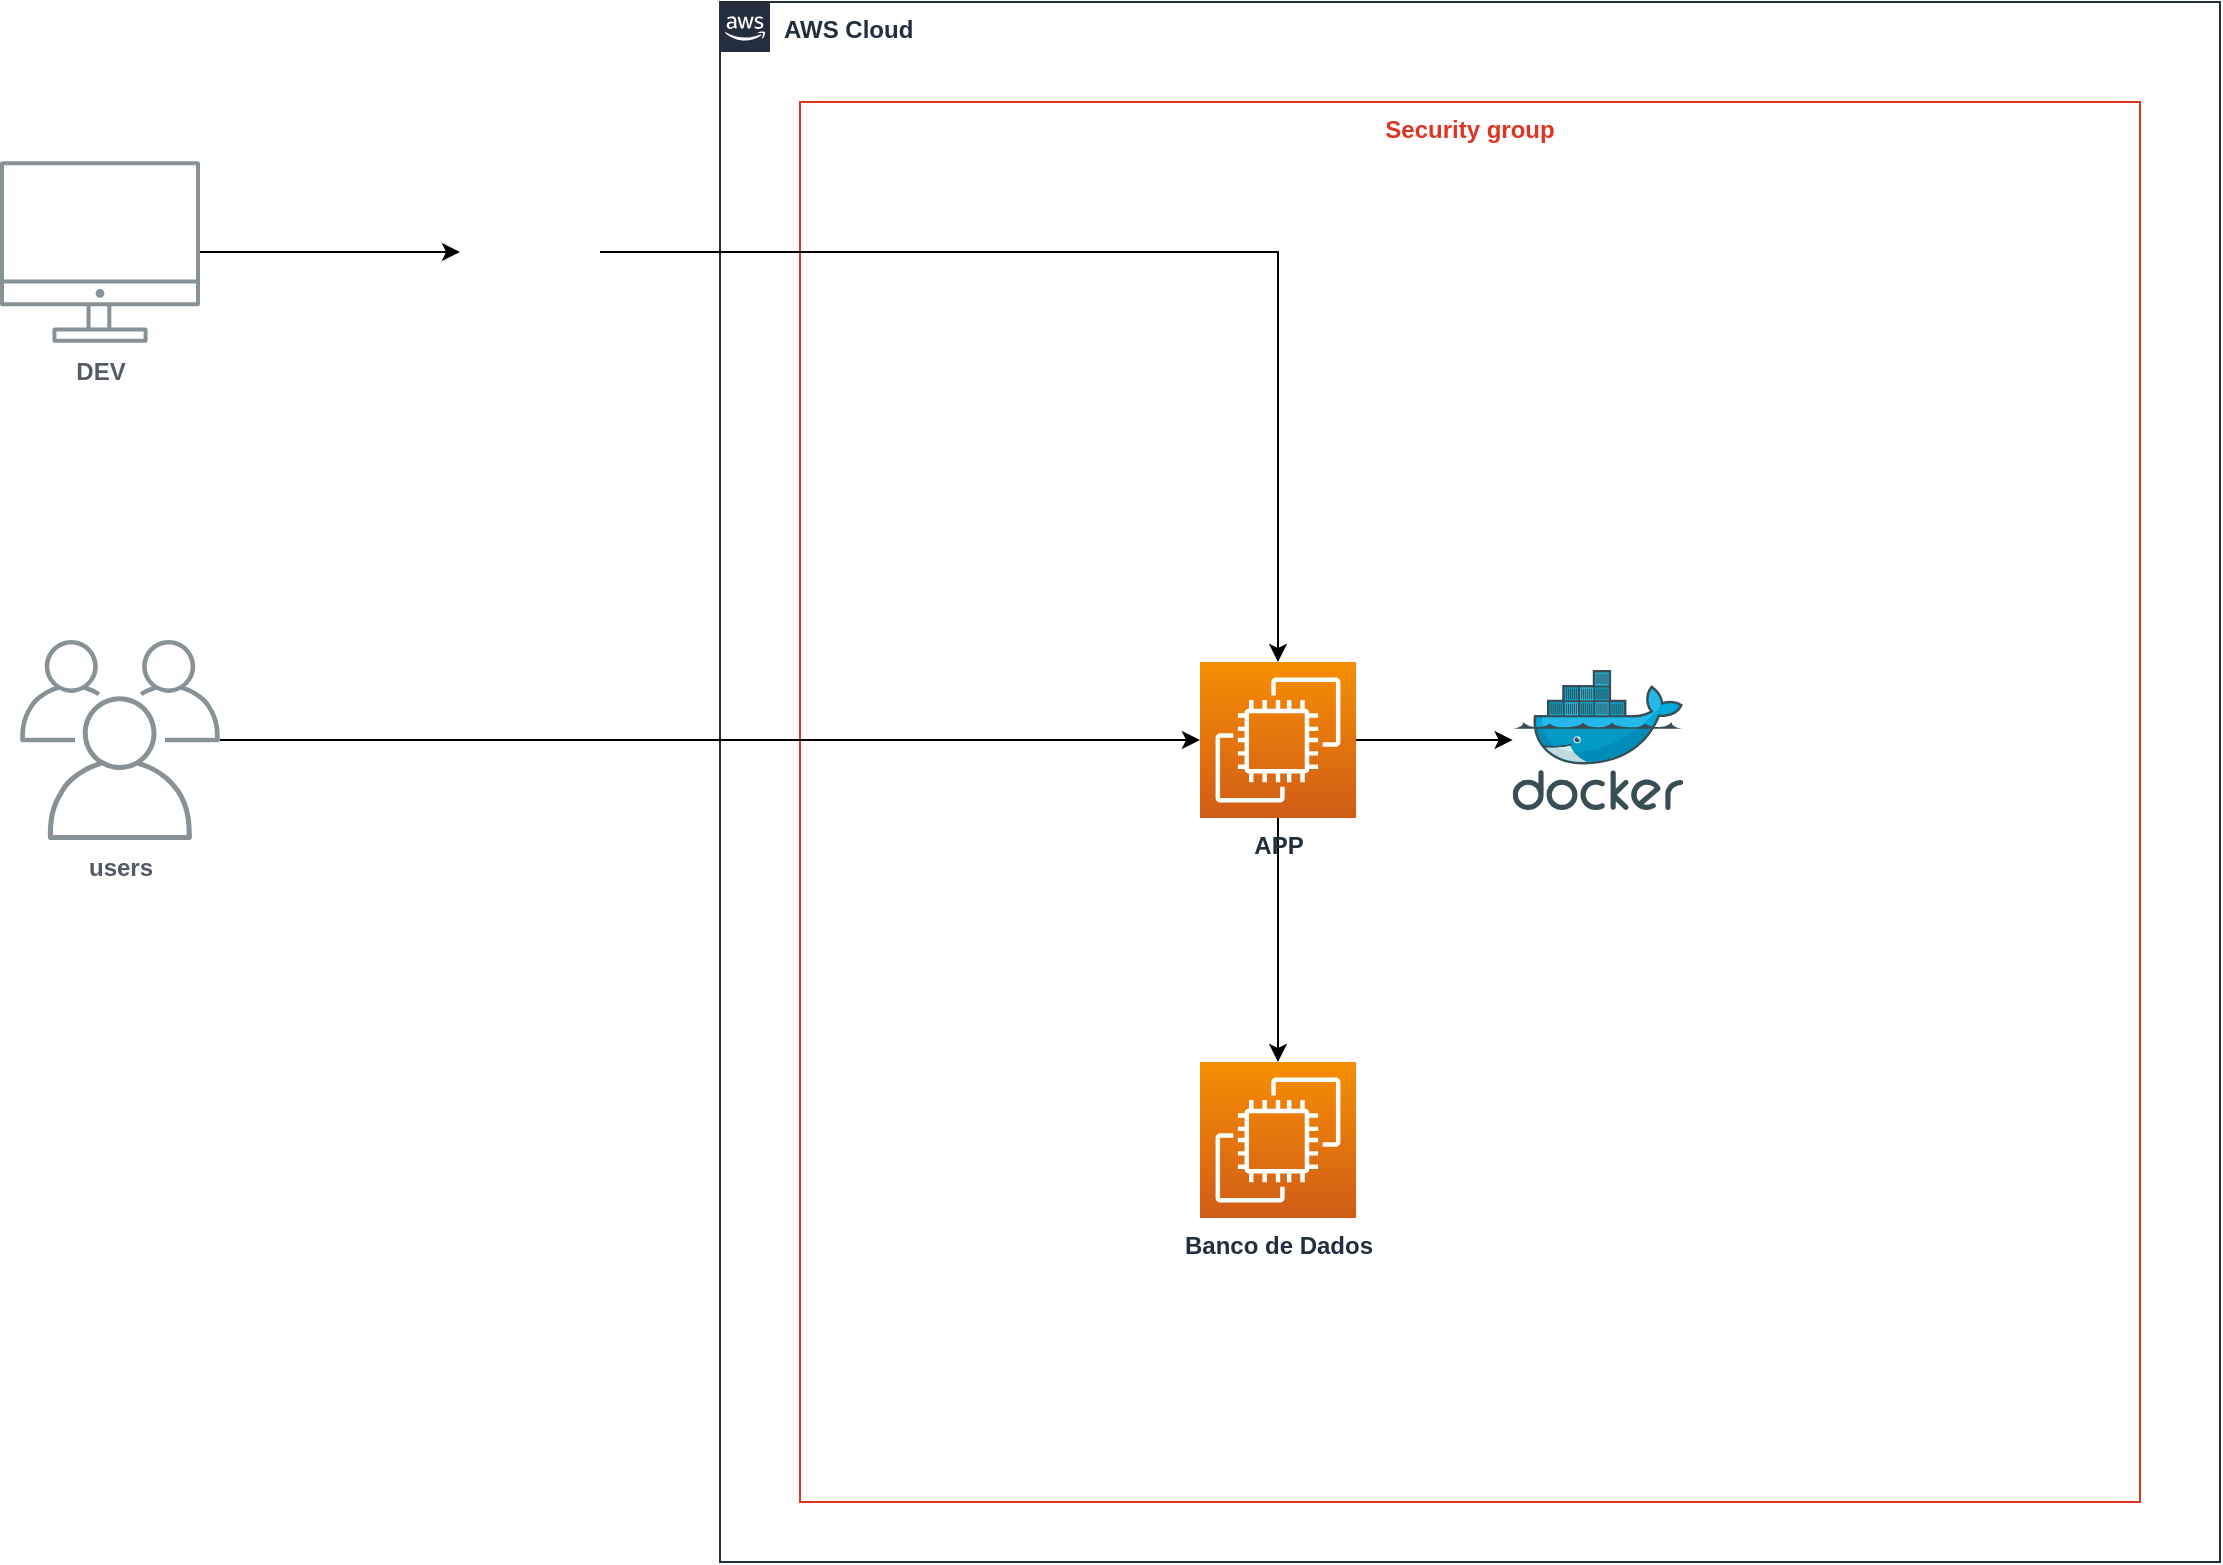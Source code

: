 <mxfile version="20.7.4" type="github"><diagram id="Ht1M8jgEwFfnCIfOTk4-" name="Page-1"><mxGraphModel dx="2541" dy="958" grid="1" gridSize="10" guides="1" tooltips="1" connect="1" arrows="1" fold="1" page="1" pageScale="1" pageWidth="1169" pageHeight="827" math="0" shadow="0"><root><mxCell id="0"/><mxCell id="1" parent="0"/><mxCell id="UEzPUAAOIrF-is8g5C7q-74" value="&lt;b&gt;AWS Cloud&lt;/b&gt;" style="points=[[0,0],[0.25,0],[0.5,0],[0.75,0],[1,0],[1,0.25],[1,0.5],[1,0.75],[1,1],[0.75,1],[0.5,1],[0.25,1],[0,1],[0,0.75],[0,0.5],[0,0.25]];outlineConnect=0;gradientColor=none;html=1;whiteSpace=wrap;fontSize=12;fontStyle=0;shape=mxgraph.aws4.group;grIcon=mxgraph.aws4.group_aws_cloud_alt;strokeColor=#232F3E;fillColor=none;verticalAlign=top;align=left;spacingLeft=30;fontColor=#232F3E;dashed=0;labelBackgroundColor=#ffffff;container=1;pointerEvents=0;collapsible=0;recursiveResize=0;" parent="1" vertex="1"><mxGeometry x="400" y="30" width="750" height="780" as="geometry"/></mxCell><mxCell id="WsLI2pxpfXUK-BEPJ01N-15" value="Security group" style="fillColor=none;strokeColor=#DD3522;verticalAlign=top;fontStyle=1;fontColor=#DD3522;" vertex="1" parent="UEzPUAAOIrF-is8g5C7q-74"><mxGeometry x="40" y="50" width="670" height="700" as="geometry"/></mxCell><mxCell id="WsLI2pxpfXUK-BEPJ01N-12" value="&lt;b&gt;Banco de Dados&lt;/b&gt;" style="sketch=0;points=[[0,0,0],[0.25,0,0],[0.5,0,0],[0.75,0,0],[1,0,0],[0,1,0],[0.25,1,0],[0.5,1,0],[0.75,1,0],[1,1,0],[0,0.25,0],[0,0.5,0],[0,0.75,0],[1,0.25,0],[1,0.5,0],[1,0.75,0]];outlineConnect=0;fontColor=#232F3E;gradientColor=#F78E04;gradientDirection=north;fillColor=#D05C17;strokeColor=#ffffff;dashed=0;verticalLabelPosition=bottom;verticalAlign=top;align=center;html=1;fontSize=12;fontStyle=0;aspect=fixed;shape=mxgraph.aws4.resourceIcon;resIcon=mxgraph.aws4.ec2;" vertex="1" parent="UEzPUAAOIrF-is8g5C7q-74"><mxGeometry x="240" y="530" width="78" height="78" as="geometry"/></mxCell><mxCell id="WsLI2pxpfXUK-BEPJ01N-18" style="edgeStyle=orthogonalEdgeStyle;rounded=0;orthogonalLoop=1;jettySize=auto;html=1;" edge="1" parent="UEzPUAAOIrF-is8g5C7q-74" source="WsLI2pxpfXUK-BEPJ01N-10" target="WsLI2pxpfXUK-BEPJ01N-11"><mxGeometry relative="1" as="geometry"/></mxCell><mxCell id="WsLI2pxpfXUK-BEPJ01N-24" style="edgeStyle=orthogonalEdgeStyle;rounded=0;orthogonalLoop=1;jettySize=auto;html=1;" edge="1" parent="UEzPUAAOIrF-is8g5C7q-74" source="WsLI2pxpfXUK-BEPJ01N-10" target="WsLI2pxpfXUK-BEPJ01N-12"><mxGeometry relative="1" as="geometry"/></mxCell><mxCell id="WsLI2pxpfXUK-BEPJ01N-10" value="&lt;b&gt;APP&lt;/b&gt;" style="sketch=0;points=[[0,0,0],[0.25,0,0],[0.5,0,0],[0.75,0,0],[1,0,0],[0,1,0],[0.25,1,0],[0.5,1,0],[0.75,1,0],[1,1,0],[0,0.25,0],[0,0.5,0],[0,0.75,0],[1,0.25,0],[1,0.5,0],[1,0.75,0]];outlineConnect=0;fontColor=#232F3E;gradientColor=#F78E04;gradientDirection=north;fillColor=#D05C17;strokeColor=#ffffff;dashed=0;verticalLabelPosition=bottom;verticalAlign=top;align=center;html=1;fontSize=12;fontStyle=0;aspect=fixed;shape=mxgraph.aws4.resourceIcon;resIcon=mxgraph.aws4.ec2;" vertex="1" parent="UEzPUAAOIrF-is8g5C7q-74"><mxGeometry x="240" y="330" width="78" height="78" as="geometry"/></mxCell><mxCell id="WsLI2pxpfXUK-BEPJ01N-11" value="" style="sketch=0;aspect=fixed;html=1;points=[];align=center;image;fontSize=12;image=img/lib/mscae/Docker.svg;" vertex="1" parent="UEzPUAAOIrF-is8g5C7q-74"><mxGeometry x="396.31" y="334" width="85.37" height="70" as="geometry"/></mxCell><mxCell id="WsLI2pxpfXUK-BEPJ01N-19" style="edgeStyle=orthogonalEdgeStyle;rounded=0;orthogonalLoop=1;jettySize=auto;html=1;" edge="1" parent="1" source="WsLI2pxpfXUK-BEPJ01N-3" target="WsLI2pxpfXUK-BEPJ01N-10"><mxGeometry relative="1" as="geometry"/></mxCell><mxCell id="WsLI2pxpfXUK-BEPJ01N-3" value="&lt;b&gt;users&lt;/b&gt;" style="sketch=0;outlineConnect=0;gradientColor=none;fontColor=#545B64;strokeColor=none;fillColor=#879196;dashed=0;verticalLabelPosition=bottom;verticalAlign=top;align=center;html=1;fontSize=12;fontStyle=0;aspect=fixed;shape=mxgraph.aws4.illustration_users;pointerEvents=1" vertex="1" parent="1"><mxGeometry x="50" y="349" width="100" height="100" as="geometry"/></mxCell><mxCell id="WsLI2pxpfXUK-BEPJ01N-16" style="edgeStyle=orthogonalEdgeStyle;rounded=0;orthogonalLoop=1;jettySize=auto;html=1;" edge="1" parent="1" source="WsLI2pxpfXUK-BEPJ01N-4" target="WsLI2pxpfXUK-BEPJ01N-9"><mxGeometry relative="1" as="geometry"/></mxCell><mxCell id="WsLI2pxpfXUK-BEPJ01N-4" value="&lt;b&gt;DEV&lt;/b&gt;" style="sketch=0;outlineConnect=0;gradientColor=none;fontColor=#545B64;strokeColor=none;fillColor=#879196;dashed=0;verticalLabelPosition=bottom;verticalAlign=top;align=center;html=1;fontSize=12;fontStyle=0;aspect=fixed;shape=mxgraph.aws4.illustration_desktop;pointerEvents=1" vertex="1" parent="1"><mxGeometry x="40" y="109.5" width="100" height="91" as="geometry"/></mxCell><mxCell id="WsLI2pxpfXUK-BEPJ01N-17" style="edgeStyle=orthogonalEdgeStyle;rounded=0;orthogonalLoop=1;jettySize=auto;html=1;" edge="1" parent="1" source="WsLI2pxpfXUK-BEPJ01N-9" target="WsLI2pxpfXUK-BEPJ01N-10"><mxGeometry relative="1" as="geometry"/></mxCell><mxCell id="WsLI2pxpfXUK-BEPJ01N-9" value="" style="shape=image;html=1;verticalAlign=top;verticalLabelPosition=bottom;labelBackgroundColor=#ffffff;imageAspect=0;aspect=fixed;image=https://cdn4.iconfinder.com/data/icons/socialcones/508/Github-128.png" vertex="1" parent="1"><mxGeometry x="270" y="120" width="70" height="70" as="geometry"/></mxCell></root></mxGraphModel></diagram></mxfile>